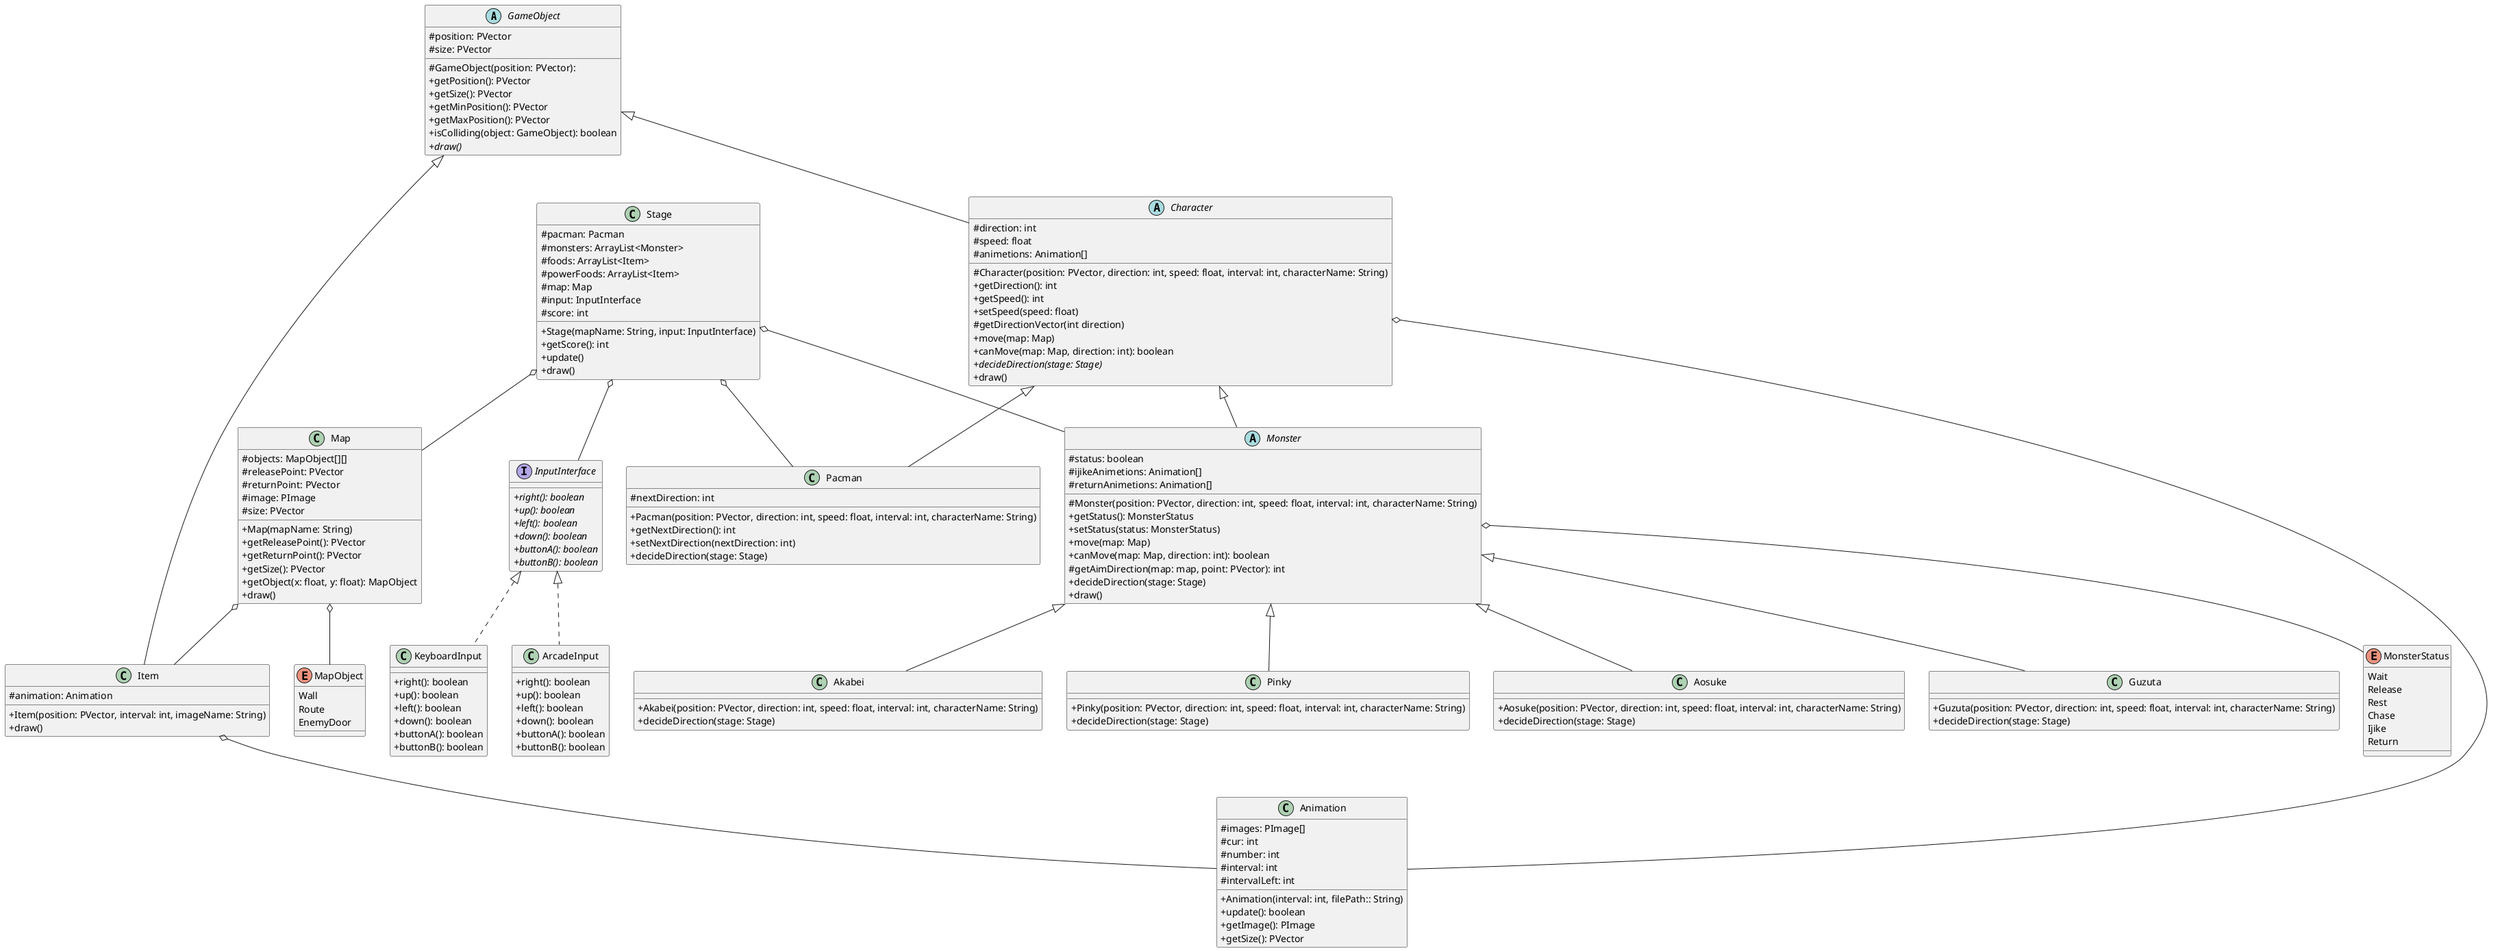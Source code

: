 @startuml pacman

skinparam Shadowing false
skinparam classAttributeIconSize 0

GameObject <|-- Character
GameObject <|-- Item

Character <|-- Pacman
Character <|-- Monster
Character o-- Animation

Monster <|-- Akabei
Monster <|-- Pinky
Monster <|-- Aosuke
Monster <|-- Guzuta
Monster o-- MonsterStatus

Stage o-- Pacman
Stage o-- Monster
Stage o-- Map
Stage o-- InputInterface

InputInterface <|.. KeyboardInput
InputInterface <|.. ArcadeInput

Map o-- Item
Map o-- MapObject

Item o-- Animation

abstract class GameObject {
    # position: PVector
    # size: PVector

    # GameObject(position: PVector):
    + getPosition(): PVector
    + getSize(): PVector
    + getMinPosition(): PVector
    + getMaxPosition(): PVector
    + isColliding(object: GameObject): boolean
    + {abstract} draw()
}

abstract class Character {
    # direction: int
    # speed: float
    # animetions: Animation[]

    # Character(position: PVector, direction: int, speed: float, interval: int, characterName: String)
    + getDirection(): int
    + getSpeed(): int
    + setSpeed(speed: float)
    # getDirectionVector(int direction)
    + move(map: Map)
    + canMove(map: Map, direction: int): boolean
    + {abstract} decideDirection(stage: Stage)
    + draw()
}

class Pacman {
    # nextDirection: int

    + Pacman(position: PVector, direction: int, speed: float, interval: int, characterName: String)
    + getNextDirection(): int
    + setNextDirection(nextDirection: int)
    + decideDirection(stage: Stage)
}

abstract class Monster {
    # status: boolean
    # ijikeAnimetions: Animation[]
    # returnAnimetions: Animation[]

    # Monster(position: PVector, direction: int, speed: float, interval: int, characterName: String)
    + getStatus(): MonsterStatus
    + setStatus(status: MonsterStatus)
    + move(map: Map)
    + canMove(map: Map, direction: int): boolean
    # getAimDirection(map: map, point: PVector): int
    + decideDirection(stage: Stage)
    + draw()
}

enum MonsterStatus {
    Wait
    Release
    Rest
    Chase
    Ijike
    Return
}

class Akabei {
    + Akabei(position: PVector, direction: int, speed: float, interval: int, characterName: String)
    + decideDirection(stage: Stage)
}

class Pinky {
    + Pinky(position: PVector, direction: int, speed: float, interval: int, characterName: String)
    + decideDirection(stage: Stage)
}

class Aosuke {
    + Aosuke(position: PVector, direction: int, speed: float, interval: int, characterName: String)
    + decideDirection(stage: Stage)
}

class Guzuta {
    + Guzuta(position: PVector, direction: int, speed: float, interval: int, characterName: String)
    + decideDirection(stage: Stage)
}

class Stage {
    # pacman: Pacman
    # monsters: ArrayList<Monster>
    # foods: ArrayList<Item>
    # powerFoods: ArrayList<Item>
    # map: Map
    # input: InputInterface
    # score: int

    + Stage(mapName: String, input: InputInterface)
    + getScore(): int
    + update()
    + draw()
}

class Map {
    # objects: MapObject[][]
    # releasePoint: PVector
    # returnPoint: PVector
    # image: PImage
    # size: PVector

    + Map(mapName: String)
    + getReleasePoint(): PVector
    + getReturnPoint(): PVector
    + getSize(): PVector
    + getObject(x: float, y: float): MapObject
    + draw()
}

class Item {
    # animation: Animation

    + Item(position: PVector, interval: int, imageName: String)
    + draw()
}

class Animation {
    # images: PImage[]
    # cur: int
    # number: int
    # interval: int
    # intervalLeft: int

    + Animation(interval: int, filePath:: String)
    + update(): boolean
    + getImage(): PImage
    + getSize(): PVector
}

enum MapObject {
    Wall
    Route
    EnemyDoor
}

interface InputInterface {
    + {abstract} right(): boolean
    + {abstract} up(): boolean
    + {abstract} left(): boolean
    + {abstract} down(): boolean
    + {abstract} buttonA(): boolean
    + {abstract} buttonB(): boolean
}

class KeyboardInput {
    + right(): boolean
    + up(): boolean
    + left(): boolean
    + down(): boolean
    + buttonA(): boolean
    + buttonB(): boolean
}

class ArcadeInput {
    + right(): boolean
    + up(): boolean
    + left(): boolean
    + down(): boolean
    + buttonA(): boolean
    + buttonB(): boolean
}

@enduml
